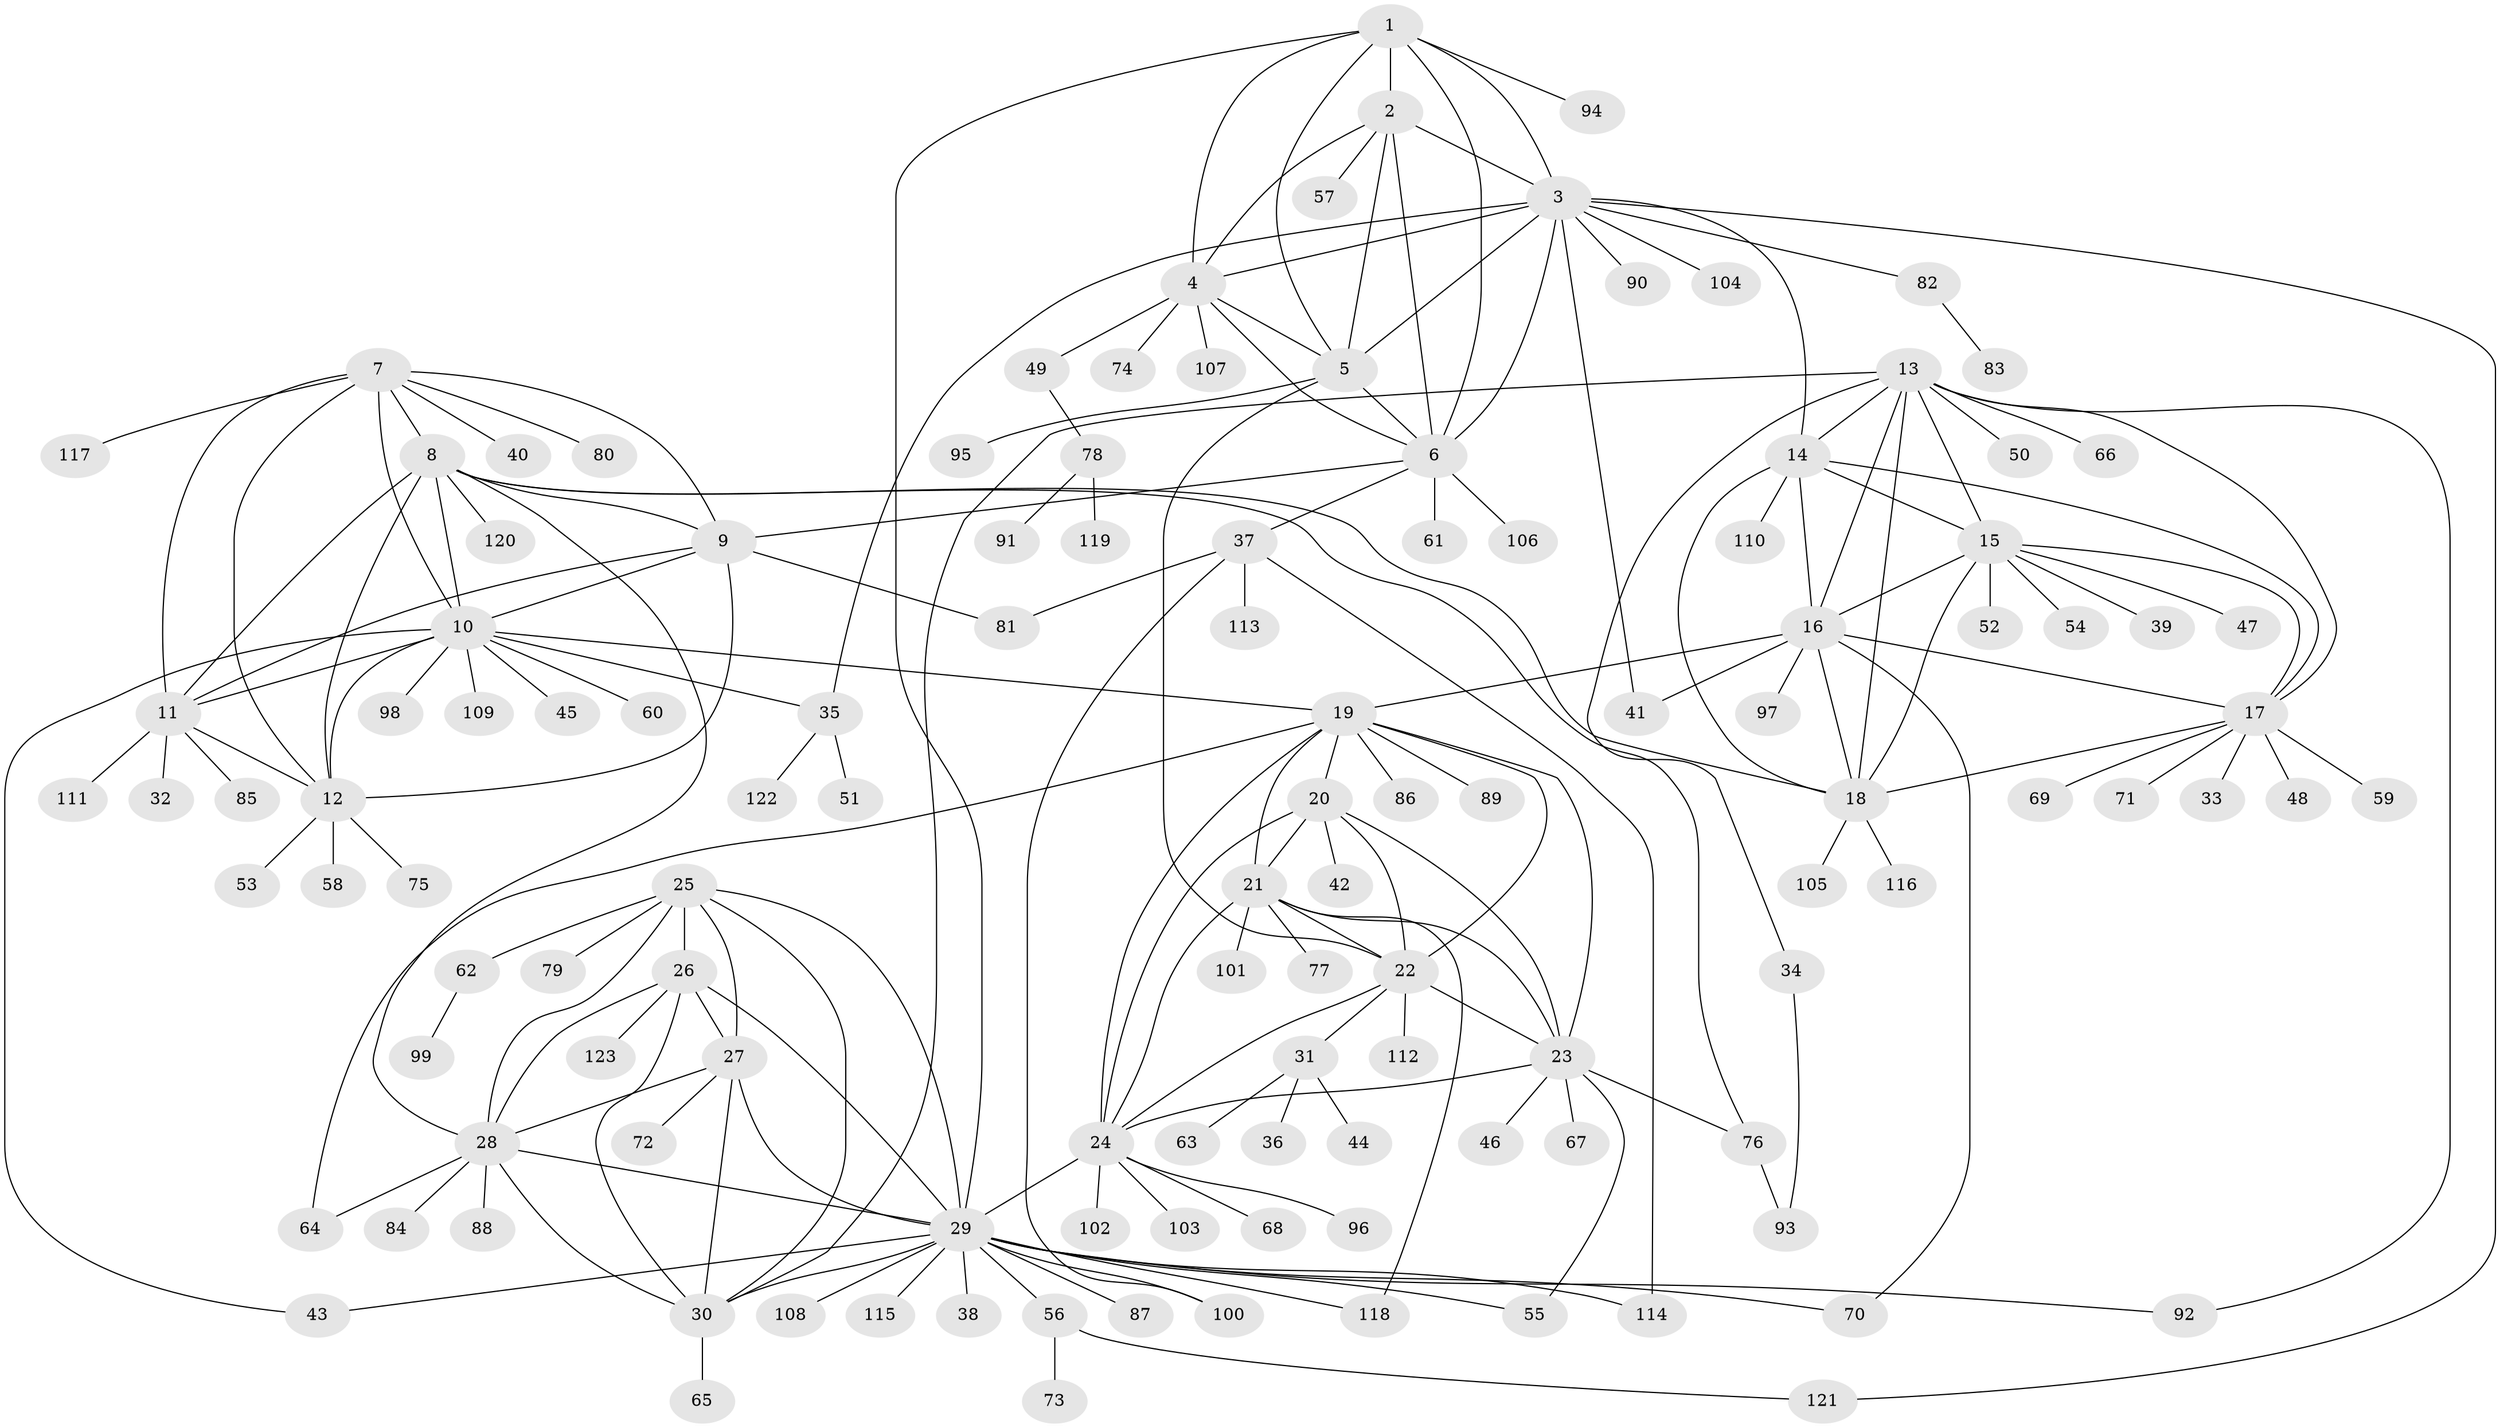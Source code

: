 // coarse degree distribution, {4: 0.03278688524590164, 6: 0.03278688524590164, 5: 0.01639344262295082, 14: 0.01639344262295082, 1: 0.7540983606557377, 10: 0.04918032786885246, 2: 0.04918032786885246, 11: 0.01639344262295082, 3: 0.01639344262295082, 15: 0.01639344262295082}
// Generated by graph-tools (version 1.1) at 2025/57/03/04/25 21:57:51]
// undirected, 123 vertices, 192 edges
graph export_dot {
graph [start="1"]
  node [color=gray90,style=filled];
  1;
  2;
  3;
  4;
  5;
  6;
  7;
  8;
  9;
  10;
  11;
  12;
  13;
  14;
  15;
  16;
  17;
  18;
  19;
  20;
  21;
  22;
  23;
  24;
  25;
  26;
  27;
  28;
  29;
  30;
  31;
  32;
  33;
  34;
  35;
  36;
  37;
  38;
  39;
  40;
  41;
  42;
  43;
  44;
  45;
  46;
  47;
  48;
  49;
  50;
  51;
  52;
  53;
  54;
  55;
  56;
  57;
  58;
  59;
  60;
  61;
  62;
  63;
  64;
  65;
  66;
  67;
  68;
  69;
  70;
  71;
  72;
  73;
  74;
  75;
  76;
  77;
  78;
  79;
  80;
  81;
  82;
  83;
  84;
  85;
  86;
  87;
  88;
  89;
  90;
  91;
  92;
  93;
  94;
  95;
  96;
  97;
  98;
  99;
  100;
  101;
  102;
  103;
  104;
  105;
  106;
  107;
  108;
  109;
  110;
  111;
  112;
  113;
  114;
  115;
  116;
  117;
  118;
  119;
  120;
  121;
  122;
  123;
  1 -- 2;
  1 -- 3;
  1 -- 4;
  1 -- 5;
  1 -- 6;
  1 -- 29;
  1 -- 94;
  2 -- 3;
  2 -- 4;
  2 -- 5;
  2 -- 6;
  2 -- 57;
  3 -- 4;
  3 -- 5;
  3 -- 6;
  3 -- 14;
  3 -- 35;
  3 -- 41;
  3 -- 82;
  3 -- 90;
  3 -- 104;
  3 -- 121;
  4 -- 5;
  4 -- 6;
  4 -- 49;
  4 -- 74;
  4 -- 107;
  5 -- 6;
  5 -- 22;
  5 -- 95;
  6 -- 9;
  6 -- 37;
  6 -- 61;
  6 -- 106;
  7 -- 8;
  7 -- 9;
  7 -- 10;
  7 -- 11;
  7 -- 12;
  7 -- 40;
  7 -- 80;
  7 -- 117;
  8 -- 9;
  8 -- 10;
  8 -- 11;
  8 -- 12;
  8 -- 18;
  8 -- 28;
  8 -- 76;
  8 -- 120;
  9 -- 10;
  9 -- 11;
  9 -- 12;
  9 -- 81;
  10 -- 11;
  10 -- 12;
  10 -- 19;
  10 -- 35;
  10 -- 43;
  10 -- 45;
  10 -- 60;
  10 -- 98;
  10 -- 109;
  11 -- 12;
  11 -- 32;
  11 -- 85;
  11 -- 111;
  12 -- 53;
  12 -- 58;
  12 -- 75;
  13 -- 14;
  13 -- 15;
  13 -- 16;
  13 -- 17;
  13 -- 18;
  13 -- 30;
  13 -- 34;
  13 -- 50;
  13 -- 66;
  13 -- 92;
  14 -- 15;
  14 -- 16;
  14 -- 17;
  14 -- 18;
  14 -- 110;
  15 -- 16;
  15 -- 17;
  15 -- 18;
  15 -- 39;
  15 -- 47;
  15 -- 52;
  15 -- 54;
  16 -- 17;
  16 -- 18;
  16 -- 19;
  16 -- 41;
  16 -- 70;
  16 -- 97;
  17 -- 18;
  17 -- 33;
  17 -- 48;
  17 -- 59;
  17 -- 69;
  17 -- 71;
  18 -- 105;
  18 -- 116;
  19 -- 20;
  19 -- 21;
  19 -- 22;
  19 -- 23;
  19 -- 24;
  19 -- 64;
  19 -- 86;
  19 -- 89;
  20 -- 21;
  20 -- 22;
  20 -- 23;
  20 -- 24;
  20 -- 42;
  21 -- 22;
  21 -- 23;
  21 -- 24;
  21 -- 77;
  21 -- 101;
  21 -- 118;
  22 -- 23;
  22 -- 24;
  22 -- 31;
  22 -- 112;
  23 -- 24;
  23 -- 46;
  23 -- 55;
  23 -- 67;
  23 -- 76;
  24 -- 29;
  24 -- 68;
  24 -- 96;
  24 -- 102;
  24 -- 103;
  25 -- 26;
  25 -- 27;
  25 -- 28;
  25 -- 29;
  25 -- 30;
  25 -- 62;
  25 -- 79;
  26 -- 27;
  26 -- 28;
  26 -- 29;
  26 -- 30;
  26 -- 123;
  27 -- 28;
  27 -- 29;
  27 -- 30;
  27 -- 72;
  28 -- 29;
  28 -- 30;
  28 -- 64;
  28 -- 84;
  28 -- 88;
  29 -- 30;
  29 -- 38;
  29 -- 43;
  29 -- 55;
  29 -- 56;
  29 -- 70;
  29 -- 87;
  29 -- 92;
  29 -- 100;
  29 -- 108;
  29 -- 114;
  29 -- 115;
  29 -- 118;
  30 -- 65;
  31 -- 36;
  31 -- 44;
  31 -- 63;
  34 -- 93;
  35 -- 51;
  35 -- 122;
  37 -- 81;
  37 -- 100;
  37 -- 113;
  37 -- 114;
  49 -- 78;
  56 -- 73;
  56 -- 121;
  62 -- 99;
  76 -- 93;
  78 -- 91;
  78 -- 119;
  82 -- 83;
}
